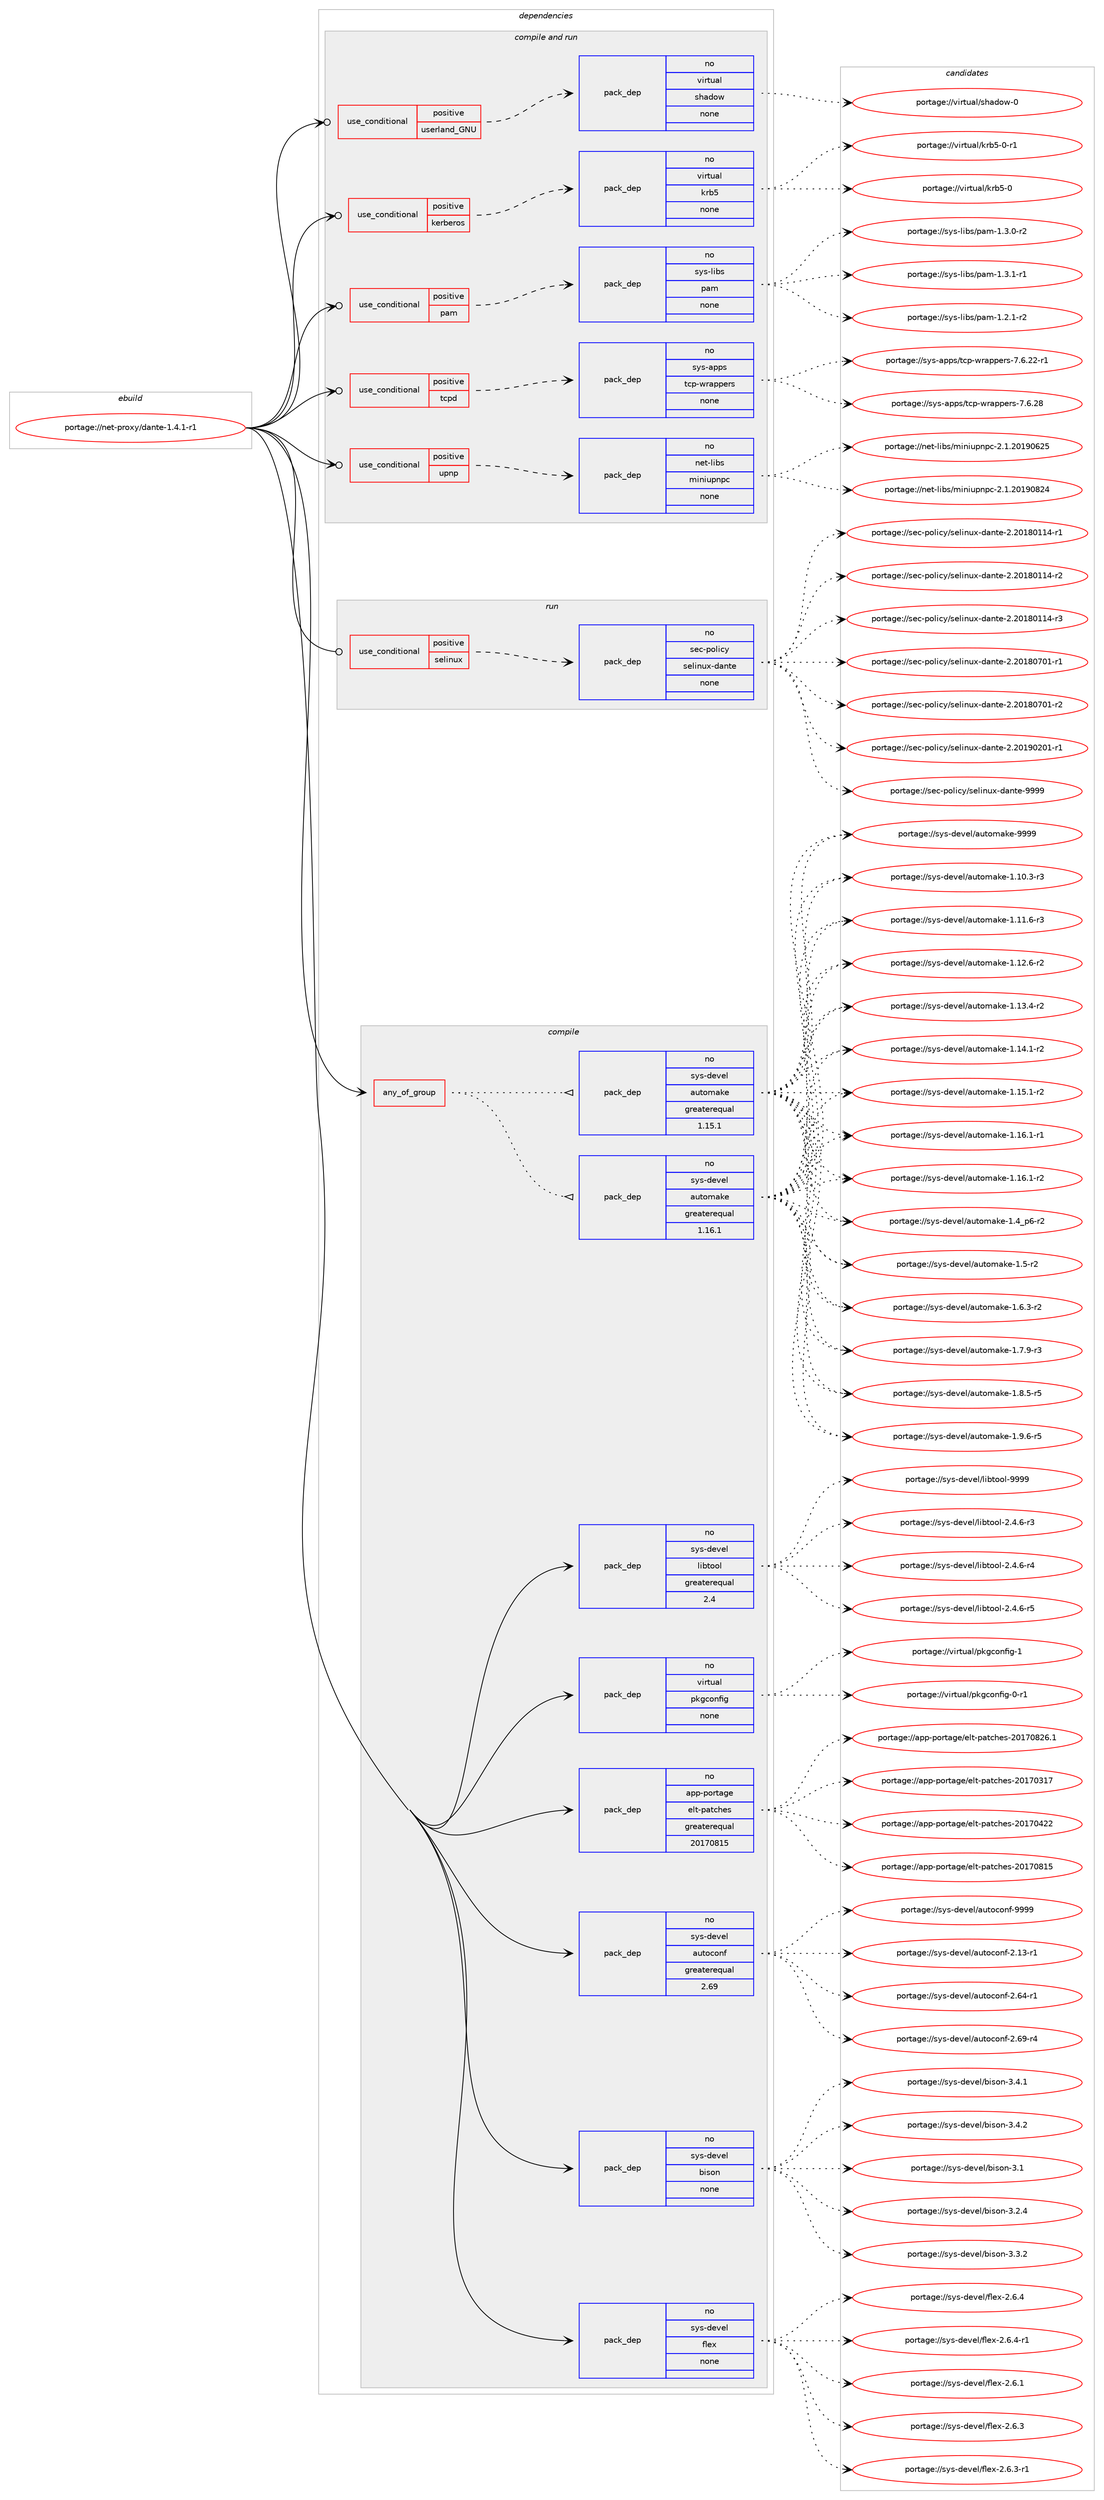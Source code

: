 digraph prolog {

# *************
# Graph options
# *************

newrank=true;
concentrate=true;
compound=true;
graph [rankdir=LR,fontname=Helvetica,fontsize=10,ranksep=1.5];#, ranksep=2.5, nodesep=0.2];
edge  [arrowhead=vee];
node  [fontname=Helvetica,fontsize=10];

# **********
# The ebuild
# **********

subgraph cluster_leftcol {
color=gray;
rank=same;
label=<<i>ebuild</i>>;
id [label="portage://net-proxy/dante-1.4.1-r1", color=red, width=4, href="../net-proxy/dante-1.4.1-r1.svg"];
}

# ****************
# The dependencies
# ****************

subgraph cluster_midcol {
color=gray;
label=<<i>dependencies</i>>;
subgraph cluster_compile {
fillcolor="#eeeeee";
style=filled;
label=<<i>compile</i>>;
subgraph any6145 {
dependency374774 [label=<<TABLE BORDER="0" CELLBORDER="1" CELLSPACING="0" CELLPADDING="4"><TR><TD CELLPADDING="10">any_of_group</TD></TR></TABLE>>, shape=none, color=red];subgraph pack274759 {
dependency374775 [label=<<TABLE BORDER="0" CELLBORDER="1" CELLSPACING="0" CELLPADDING="4" WIDTH="220"><TR><TD ROWSPAN="6" CELLPADDING="30">pack_dep</TD></TR><TR><TD WIDTH="110">no</TD></TR><TR><TD>sys-devel</TD></TR><TR><TD>automake</TD></TR><TR><TD>greaterequal</TD></TR><TR><TD>1.16.1</TD></TR></TABLE>>, shape=none, color=blue];
}
dependency374774:e -> dependency374775:w [weight=20,style="dotted",arrowhead="oinv"];
subgraph pack274760 {
dependency374776 [label=<<TABLE BORDER="0" CELLBORDER="1" CELLSPACING="0" CELLPADDING="4" WIDTH="220"><TR><TD ROWSPAN="6" CELLPADDING="30">pack_dep</TD></TR><TR><TD WIDTH="110">no</TD></TR><TR><TD>sys-devel</TD></TR><TR><TD>automake</TD></TR><TR><TD>greaterequal</TD></TR><TR><TD>1.15.1</TD></TR></TABLE>>, shape=none, color=blue];
}
dependency374774:e -> dependency374776:w [weight=20,style="dotted",arrowhead="oinv"];
}
id:e -> dependency374774:w [weight=20,style="solid",arrowhead="vee"];
subgraph pack274761 {
dependency374777 [label=<<TABLE BORDER="0" CELLBORDER="1" CELLSPACING="0" CELLPADDING="4" WIDTH="220"><TR><TD ROWSPAN="6" CELLPADDING="30">pack_dep</TD></TR><TR><TD WIDTH="110">no</TD></TR><TR><TD>app-portage</TD></TR><TR><TD>elt-patches</TD></TR><TR><TD>greaterequal</TD></TR><TR><TD>20170815</TD></TR></TABLE>>, shape=none, color=blue];
}
id:e -> dependency374777:w [weight=20,style="solid",arrowhead="vee"];
subgraph pack274762 {
dependency374778 [label=<<TABLE BORDER="0" CELLBORDER="1" CELLSPACING="0" CELLPADDING="4" WIDTH="220"><TR><TD ROWSPAN="6" CELLPADDING="30">pack_dep</TD></TR><TR><TD WIDTH="110">no</TD></TR><TR><TD>sys-devel</TD></TR><TR><TD>autoconf</TD></TR><TR><TD>greaterequal</TD></TR><TR><TD>2.69</TD></TR></TABLE>>, shape=none, color=blue];
}
id:e -> dependency374778:w [weight=20,style="solid",arrowhead="vee"];
subgraph pack274763 {
dependency374779 [label=<<TABLE BORDER="0" CELLBORDER="1" CELLSPACING="0" CELLPADDING="4" WIDTH="220"><TR><TD ROWSPAN="6" CELLPADDING="30">pack_dep</TD></TR><TR><TD WIDTH="110">no</TD></TR><TR><TD>sys-devel</TD></TR><TR><TD>bison</TD></TR><TR><TD>none</TD></TR><TR><TD></TD></TR></TABLE>>, shape=none, color=blue];
}
id:e -> dependency374779:w [weight=20,style="solid",arrowhead="vee"];
subgraph pack274764 {
dependency374780 [label=<<TABLE BORDER="0" CELLBORDER="1" CELLSPACING="0" CELLPADDING="4" WIDTH="220"><TR><TD ROWSPAN="6" CELLPADDING="30">pack_dep</TD></TR><TR><TD WIDTH="110">no</TD></TR><TR><TD>sys-devel</TD></TR><TR><TD>flex</TD></TR><TR><TD>none</TD></TR><TR><TD></TD></TR></TABLE>>, shape=none, color=blue];
}
id:e -> dependency374780:w [weight=20,style="solid",arrowhead="vee"];
subgraph pack274765 {
dependency374781 [label=<<TABLE BORDER="0" CELLBORDER="1" CELLSPACING="0" CELLPADDING="4" WIDTH="220"><TR><TD ROWSPAN="6" CELLPADDING="30">pack_dep</TD></TR><TR><TD WIDTH="110">no</TD></TR><TR><TD>sys-devel</TD></TR><TR><TD>libtool</TD></TR><TR><TD>greaterequal</TD></TR><TR><TD>2.4</TD></TR></TABLE>>, shape=none, color=blue];
}
id:e -> dependency374781:w [weight=20,style="solid",arrowhead="vee"];
subgraph pack274766 {
dependency374782 [label=<<TABLE BORDER="0" CELLBORDER="1" CELLSPACING="0" CELLPADDING="4" WIDTH="220"><TR><TD ROWSPAN="6" CELLPADDING="30">pack_dep</TD></TR><TR><TD WIDTH="110">no</TD></TR><TR><TD>virtual</TD></TR><TR><TD>pkgconfig</TD></TR><TR><TD>none</TD></TR><TR><TD></TD></TR></TABLE>>, shape=none, color=blue];
}
id:e -> dependency374782:w [weight=20,style="solid",arrowhead="vee"];
}
subgraph cluster_compileandrun {
fillcolor="#eeeeee";
style=filled;
label=<<i>compile and run</i>>;
subgraph cond93675 {
dependency374783 [label=<<TABLE BORDER="0" CELLBORDER="1" CELLSPACING="0" CELLPADDING="4"><TR><TD ROWSPAN="3" CELLPADDING="10">use_conditional</TD></TR><TR><TD>positive</TD></TR><TR><TD>kerberos</TD></TR></TABLE>>, shape=none, color=red];
subgraph pack274767 {
dependency374784 [label=<<TABLE BORDER="0" CELLBORDER="1" CELLSPACING="0" CELLPADDING="4" WIDTH="220"><TR><TD ROWSPAN="6" CELLPADDING="30">pack_dep</TD></TR><TR><TD WIDTH="110">no</TD></TR><TR><TD>virtual</TD></TR><TR><TD>krb5</TD></TR><TR><TD>none</TD></TR><TR><TD></TD></TR></TABLE>>, shape=none, color=blue];
}
dependency374783:e -> dependency374784:w [weight=20,style="dashed",arrowhead="vee"];
}
id:e -> dependency374783:w [weight=20,style="solid",arrowhead="odotvee"];
subgraph cond93676 {
dependency374785 [label=<<TABLE BORDER="0" CELLBORDER="1" CELLSPACING="0" CELLPADDING="4"><TR><TD ROWSPAN="3" CELLPADDING="10">use_conditional</TD></TR><TR><TD>positive</TD></TR><TR><TD>pam</TD></TR></TABLE>>, shape=none, color=red];
subgraph pack274768 {
dependency374786 [label=<<TABLE BORDER="0" CELLBORDER="1" CELLSPACING="0" CELLPADDING="4" WIDTH="220"><TR><TD ROWSPAN="6" CELLPADDING="30">pack_dep</TD></TR><TR><TD WIDTH="110">no</TD></TR><TR><TD>sys-libs</TD></TR><TR><TD>pam</TD></TR><TR><TD>none</TD></TR><TR><TD></TD></TR></TABLE>>, shape=none, color=blue];
}
dependency374785:e -> dependency374786:w [weight=20,style="dashed",arrowhead="vee"];
}
id:e -> dependency374785:w [weight=20,style="solid",arrowhead="odotvee"];
subgraph cond93677 {
dependency374787 [label=<<TABLE BORDER="0" CELLBORDER="1" CELLSPACING="0" CELLPADDING="4"><TR><TD ROWSPAN="3" CELLPADDING="10">use_conditional</TD></TR><TR><TD>positive</TD></TR><TR><TD>tcpd</TD></TR></TABLE>>, shape=none, color=red];
subgraph pack274769 {
dependency374788 [label=<<TABLE BORDER="0" CELLBORDER="1" CELLSPACING="0" CELLPADDING="4" WIDTH="220"><TR><TD ROWSPAN="6" CELLPADDING="30">pack_dep</TD></TR><TR><TD WIDTH="110">no</TD></TR><TR><TD>sys-apps</TD></TR><TR><TD>tcp-wrappers</TD></TR><TR><TD>none</TD></TR><TR><TD></TD></TR></TABLE>>, shape=none, color=blue];
}
dependency374787:e -> dependency374788:w [weight=20,style="dashed",arrowhead="vee"];
}
id:e -> dependency374787:w [weight=20,style="solid",arrowhead="odotvee"];
subgraph cond93678 {
dependency374789 [label=<<TABLE BORDER="0" CELLBORDER="1" CELLSPACING="0" CELLPADDING="4"><TR><TD ROWSPAN="3" CELLPADDING="10">use_conditional</TD></TR><TR><TD>positive</TD></TR><TR><TD>upnp</TD></TR></TABLE>>, shape=none, color=red];
subgraph pack274770 {
dependency374790 [label=<<TABLE BORDER="0" CELLBORDER="1" CELLSPACING="0" CELLPADDING="4" WIDTH="220"><TR><TD ROWSPAN="6" CELLPADDING="30">pack_dep</TD></TR><TR><TD WIDTH="110">no</TD></TR><TR><TD>net-libs</TD></TR><TR><TD>miniupnpc</TD></TR><TR><TD>none</TD></TR><TR><TD></TD></TR></TABLE>>, shape=none, color=blue];
}
dependency374789:e -> dependency374790:w [weight=20,style="dashed",arrowhead="vee"];
}
id:e -> dependency374789:w [weight=20,style="solid",arrowhead="odotvee"];
subgraph cond93679 {
dependency374791 [label=<<TABLE BORDER="0" CELLBORDER="1" CELLSPACING="0" CELLPADDING="4"><TR><TD ROWSPAN="3" CELLPADDING="10">use_conditional</TD></TR><TR><TD>positive</TD></TR><TR><TD>userland_GNU</TD></TR></TABLE>>, shape=none, color=red];
subgraph pack274771 {
dependency374792 [label=<<TABLE BORDER="0" CELLBORDER="1" CELLSPACING="0" CELLPADDING="4" WIDTH="220"><TR><TD ROWSPAN="6" CELLPADDING="30">pack_dep</TD></TR><TR><TD WIDTH="110">no</TD></TR><TR><TD>virtual</TD></TR><TR><TD>shadow</TD></TR><TR><TD>none</TD></TR><TR><TD></TD></TR></TABLE>>, shape=none, color=blue];
}
dependency374791:e -> dependency374792:w [weight=20,style="dashed",arrowhead="vee"];
}
id:e -> dependency374791:w [weight=20,style="solid",arrowhead="odotvee"];
}
subgraph cluster_run {
fillcolor="#eeeeee";
style=filled;
label=<<i>run</i>>;
subgraph cond93680 {
dependency374793 [label=<<TABLE BORDER="0" CELLBORDER="1" CELLSPACING="0" CELLPADDING="4"><TR><TD ROWSPAN="3" CELLPADDING="10">use_conditional</TD></TR><TR><TD>positive</TD></TR><TR><TD>selinux</TD></TR></TABLE>>, shape=none, color=red];
subgraph pack274772 {
dependency374794 [label=<<TABLE BORDER="0" CELLBORDER="1" CELLSPACING="0" CELLPADDING="4" WIDTH="220"><TR><TD ROWSPAN="6" CELLPADDING="30">pack_dep</TD></TR><TR><TD WIDTH="110">no</TD></TR><TR><TD>sec-policy</TD></TR><TR><TD>selinux-dante</TD></TR><TR><TD>none</TD></TR><TR><TD></TD></TR></TABLE>>, shape=none, color=blue];
}
dependency374793:e -> dependency374794:w [weight=20,style="dashed",arrowhead="vee"];
}
id:e -> dependency374793:w [weight=20,style="solid",arrowhead="odot"];
}
}

# **************
# The candidates
# **************

subgraph cluster_choices {
rank=same;
color=gray;
label=<<i>candidates</i>>;

subgraph choice274759 {
color=black;
nodesep=1;
choiceportage11512111545100101118101108479711711611110997107101454946494846514511451 [label="portage://sys-devel/automake-1.10.3-r3", color=red, width=4,href="../sys-devel/automake-1.10.3-r3.svg"];
choiceportage11512111545100101118101108479711711611110997107101454946494946544511451 [label="portage://sys-devel/automake-1.11.6-r3", color=red, width=4,href="../sys-devel/automake-1.11.6-r3.svg"];
choiceportage11512111545100101118101108479711711611110997107101454946495046544511450 [label="portage://sys-devel/automake-1.12.6-r2", color=red, width=4,href="../sys-devel/automake-1.12.6-r2.svg"];
choiceportage11512111545100101118101108479711711611110997107101454946495146524511450 [label="portage://sys-devel/automake-1.13.4-r2", color=red, width=4,href="../sys-devel/automake-1.13.4-r2.svg"];
choiceportage11512111545100101118101108479711711611110997107101454946495246494511450 [label="portage://sys-devel/automake-1.14.1-r2", color=red, width=4,href="../sys-devel/automake-1.14.1-r2.svg"];
choiceportage11512111545100101118101108479711711611110997107101454946495346494511450 [label="portage://sys-devel/automake-1.15.1-r2", color=red, width=4,href="../sys-devel/automake-1.15.1-r2.svg"];
choiceportage11512111545100101118101108479711711611110997107101454946495446494511449 [label="portage://sys-devel/automake-1.16.1-r1", color=red, width=4,href="../sys-devel/automake-1.16.1-r1.svg"];
choiceportage11512111545100101118101108479711711611110997107101454946495446494511450 [label="portage://sys-devel/automake-1.16.1-r2", color=red, width=4,href="../sys-devel/automake-1.16.1-r2.svg"];
choiceportage115121115451001011181011084797117116111109971071014549465295112544511450 [label="portage://sys-devel/automake-1.4_p6-r2", color=red, width=4,href="../sys-devel/automake-1.4_p6-r2.svg"];
choiceportage11512111545100101118101108479711711611110997107101454946534511450 [label="portage://sys-devel/automake-1.5-r2", color=red, width=4,href="../sys-devel/automake-1.5-r2.svg"];
choiceportage115121115451001011181011084797117116111109971071014549465446514511450 [label="portage://sys-devel/automake-1.6.3-r2", color=red, width=4,href="../sys-devel/automake-1.6.3-r2.svg"];
choiceportage115121115451001011181011084797117116111109971071014549465546574511451 [label="portage://sys-devel/automake-1.7.9-r3", color=red, width=4,href="../sys-devel/automake-1.7.9-r3.svg"];
choiceportage115121115451001011181011084797117116111109971071014549465646534511453 [label="portage://sys-devel/automake-1.8.5-r5", color=red, width=4,href="../sys-devel/automake-1.8.5-r5.svg"];
choiceportage115121115451001011181011084797117116111109971071014549465746544511453 [label="portage://sys-devel/automake-1.9.6-r5", color=red, width=4,href="../sys-devel/automake-1.9.6-r5.svg"];
choiceportage115121115451001011181011084797117116111109971071014557575757 [label="portage://sys-devel/automake-9999", color=red, width=4,href="../sys-devel/automake-9999.svg"];
dependency374775:e -> choiceportage11512111545100101118101108479711711611110997107101454946494846514511451:w [style=dotted,weight="100"];
dependency374775:e -> choiceportage11512111545100101118101108479711711611110997107101454946494946544511451:w [style=dotted,weight="100"];
dependency374775:e -> choiceportage11512111545100101118101108479711711611110997107101454946495046544511450:w [style=dotted,weight="100"];
dependency374775:e -> choiceportage11512111545100101118101108479711711611110997107101454946495146524511450:w [style=dotted,weight="100"];
dependency374775:e -> choiceportage11512111545100101118101108479711711611110997107101454946495246494511450:w [style=dotted,weight="100"];
dependency374775:e -> choiceportage11512111545100101118101108479711711611110997107101454946495346494511450:w [style=dotted,weight="100"];
dependency374775:e -> choiceportage11512111545100101118101108479711711611110997107101454946495446494511449:w [style=dotted,weight="100"];
dependency374775:e -> choiceportage11512111545100101118101108479711711611110997107101454946495446494511450:w [style=dotted,weight="100"];
dependency374775:e -> choiceportage115121115451001011181011084797117116111109971071014549465295112544511450:w [style=dotted,weight="100"];
dependency374775:e -> choiceportage11512111545100101118101108479711711611110997107101454946534511450:w [style=dotted,weight="100"];
dependency374775:e -> choiceportage115121115451001011181011084797117116111109971071014549465446514511450:w [style=dotted,weight="100"];
dependency374775:e -> choiceportage115121115451001011181011084797117116111109971071014549465546574511451:w [style=dotted,weight="100"];
dependency374775:e -> choiceportage115121115451001011181011084797117116111109971071014549465646534511453:w [style=dotted,weight="100"];
dependency374775:e -> choiceportage115121115451001011181011084797117116111109971071014549465746544511453:w [style=dotted,weight="100"];
dependency374775:e -> choiceportage115121115451001011181011084797117116111109971071014557575757:w [style=dotted,weight="100"];
}
subgraph choice274760 {
color=black;
nodesep=1;
choiceportage11512111545100101118101108479711711611110997107101454946494846514511451 [label="portage://sys-devel/automake-1.10.3-r3", color=red, width=4,href="../sys-devel/automake-1.10.3-r3.svg"];
choiceportage11512111545100101118101108479711711611110997107101454946494946544511451 [label="portage://sys-devel/automake-1.11.6-r3", color=red, width=4,href="../sys-devel/automake-1.11.6-r3.svg"];
choiceportage11512111545100101118101108479711711611110997107101454946495046544511450 [label="portage://sys-devel/automake-1.12.6-r2", color=red, width=4,href="../sys-devel/automake-1.12.6-r2.svg"];
choiceportage11512111545100101118101108479711711611110997107101454946495146524511450 [label="portage://sys-devel/automake-1.13.4-r2", color=red, width=4,href="../sys-devel/automake-1.13.4-r2.svg"];
choiceportage11512111545100101118101108479711711611110997107101454946495246494511450 [label="portage://sys-devel/automake-1.14.1-r2", color=red, width=4,href="../sys-devel/automake-1.14.1-r2.svg"];
choiceportage11512111545100101118101108479711711611110997107101454946495346494511450 [label="portage://sys-devel/automake-1.15.1-r2", color=red, width=4,href="../sys-devel/automake-1.15.1-r2.svg"];
choiceportage11512111545100101118101108479711711611110997107101454946495446494511449 [label="portage://sys-devel/automake-1.16.1-r1", color=red, width=4,href="../sys-devel/automake-1.16.1-r1.svg"];
choiceportage11512111545100101118101108479711711611110997107101454946495446494511450 [label="portage://sys-devel/automake-1.16.1-r2", color=red, width=4,href="../sys-devel/automake-1.16.1-r2.svg"];
choiceportage115121115451001011181011084797117116111109971071014549465295112544511450 [label="portage://sys-devel/automake-1.4_p6-r2", color=red, width=4,href="../sys-devel/automake-1.4_p6-r2.svg"];
choiceportage11512111545100101118101108479711711611110997107101454946534511450 [label="portage://sys-devel/automake-1.5-r2", color=red, width=4,href="../sys-devel/automake-1.5-r2.svg"];
choiceportage115121115451001011181011084797117116111109971071014549465446514511450 [label="portage://sys-devel/automake-1.6.3-r2", color=red, width=4,href="../sys-devel/automake-1.6.3-r2.svg"];
choiceportage115121115451001011181011084797117116111109971071014549465546574511451 [label="portage://sys-devel/automake-1.7.9-r3", color=red, width=4,href="../sys-devel/automake-1.7.9-r3.svg"];
choiceportage115121115451001011181011084797117116111109971071014549465646534511453 [label="portage://sys-devel/automake-1.8.5-r5", color=red, width=4,href="../sys-devel/automake-1.8.5-r5.svg"];
choiceportage115121115451001011181011084797117116111109971071014549465746544511453 [label="portage://sys-devel/automake-1.9.6-r5", color=red, width=4,href="../sys-devel/automake-1.9.6-r5.svg"];
choiceportage115121115451001011181011084797117116111109971071014557575757 [label="portage://sys-devel/automake-9999", color=red, width=4,href="../sys-devel/automake-9999.svg"];
dependency374776:e -> choiceportage11512111545100101118101108479711711611110997107101454946494846514511451:w [style=dotted,weight="100"];
dependency374776:e -> choiceportage11512111545100101118101108479711711611110997107101454946494946544511451:w [style=dotted,weight="100"];
dependency374776:e -> choiceportage11512111545100101118101108479711711611110997107101454946495046544511450:w [style=dotted,weight="100"];
dependency374776:e -> choiceportage11512111545100101118101108479711711611110997107101454946495146524511450:w [style=dotted,weight="100"];
dependency374776:e -> choiceportage11512111545100101118101108479711711611110997107101454946495246494511450:w [style=dotted,weight="100"];
dependency374776:e -> choiceportage11512111545100101118101108479711711611110997107101454946495346494511450:w [style=dotted,weight="100"];
dependency374776:e -> choiceportage11512111545100101118101108479711711611110997107101454946495446494511449:w [style=dotted,weight="100"];
dependency374776:e -> choiceportage11512111545100101118101108479711711611110997107101454946495446494511450:w [style=dotted,weight="100"];
dependency374776:e -> choiceportage115121115451001011181011084797117116111109971071014549465295112544511450:w [style=dotted,weight="100"];
dependency374776:e -> choiceportage11512111545100101118101108479711711611110997107101454946534511450:w [style=dotted,weight="100"];
dependency374776:e -> choiceportage115121115451001011181011084797117116111109971071014549465446514511450:w [style=dotted,weight="100"];
dependency374776:e -> choiceportage115121115451001011181011084797117116111109971071014549465546574511451:w [style=dotted,weight="100"];
dependency374776:e -> choiceportage115121115451001011181011084797117116111109971071014549465646534511453:w [style=dotted,weight="100"];
dependency374776:e -> choiceportage115121115451001011181011084797117116111109971071014549465746544511453:w [style=dotted,weight="100"];
dependency374776:e -> choiceportage115121115451001011181011084797117116111109971071014557575757:w [style=dotted,weight="100"];
}
subgraph choice274761 {
color=black;
nodesep=1;
choiceportage97112112451121111141169710310147101108116451129711699104101115455048495548514955 [label="portage://app-portage/elt-patches-20170317", color=red, width=4,href="../app-portage/elt-patches-20170317.svg"];
choiceportage97112112451121111141169710310147101108116451129711699104101115455048495548525050 [label="portage://app-portage/elt-patches-20170422", color=red, width=4,href="../app-portage/elt-patches-20170422.svg"];
choiceportage97112112451121111141169710310147101108116451129711699104101115455048495548564953 [label="portage://app-portage/elt-patches-20170815", color=red, width=4,href="../app-portage/elt-patches-20170815.svg"];
choiceportage971121124511211111411697103101471011081164511297116991041011154550484955485650544649 [label="portage://app-portage/elt-patches-20170826.1", color=red, width=4,href="../app-portage/elt-patches-20170826.1.svg"];
dependency374777:e -> choiceportage97112112451121111141169710310147101108116451129711699104101115455048495548514955:w [style=dotted,weight="100"];
dependency374777:e -> choiceportage97112112451121111141169710310147101108116451129711699104101115455048495548525050:w [style=dotted,weight="100"];
dependency374777:e -> choiceportage97112112451121111141169710310147101108116451129711699104101115455048495548564953:w [style=dotted,weight="100"];
dependency374777:e -> choiceportage971121124511211111411697103101471011081164511297116991041011154550484955485650544649:w [style=dotted,weight="100"];
}
subgraph choice274762 {
color=black;
nodesep=1;
choiceportage1151211154510010111810110847971171161119911111010245504649514511449 [label="portage://sys-devel/autoconf-2.13-r1", color=red, width=4,href="../sys-devel/autoconf-2.13-r1.svg"];
choiceportage1151211154510010111810110847971171161119911111010245504654524511449 [label="portage://sys-devel/autoconf-2.64-r1", color=red, width=4,href="../sys-devel/autoconf-2.64-r1.svg"];
choiceportage1151211154510010111810110847971171161119911111010245504654574511452 [label="portage://sys-devel/autoconf-2.69-r4", color=red, width=4,href="../sys-devel/autoconf-2.69-r4.svg"];
choiceportage115121115451001011181011084797117116111991111101024557575757 [label="portage://sys-devel/autoconf-9999", color=red, width=4,href="../sys-devel/autoconf-9999.svg"];
dependency374778:e -> choiceportage1151211154510010111810110847971171161119911111010245504649514511449:w [style=dotted,weight="100"];
dependency374778:e -> choiceportage1151211154510010111810110847971171161119911111010245504654524511449:w [style=dotted,weight="100"];
dependency374778:e -> choiceportage1151211154510010111810110847971171161119911111010245504654574511452:w [style=dotted,weight="100"];
dependency374778:e -> choiceportage115121115451001011181011084797117116111991111101024557575757:w [style=dotted,weight="100"];
}
subgraph choice274763 {
color=black;
nodesep=1;
choiceportage11512111545100101118101108479810511511111045514649 [label="portage://sys-devel/bison-3.1", color=red, width=4,href="../sys-devel/bison-3.1.svg"];
choiceportage115121115451001011181011084798105115111110455146504652 [label="portage://sys-devel/bison-3.2.4", color=red, width=4,href="../sys-devel/bison-3.2.4.svg"];
choiceportage115121115451001011181011084798105115111110455146514650 [label="portage://sys-devel/bison-3.3.2", color=red, width=4,href="../sys-devel/bison-3.3.2.svg"];
choiceportage115121115451001011181011084798105115111110455146524649 [label="portage://sys-devel/bison-3.4.1", color=red, width=4,href="../sys-devel/bison-3.4.1.svg"];
choiceportage115121115451001011181011084798105115111110455146524650 [label="portage://sys-devel/bison-3.4.2", color=red, width=4,href="../sys-devel/bison-3.4.2.svg"];
dependency374779:e -> choiceportage11512111545100101118101108479810511511111045514649:w [style=dotted,weight="100"];
dependency374779:e -> choiceportage115121115451001011181011084798105115111110455146504652:w [style=dotted,weight="100"];
dependency374779:e -> choiceportage115121115451001011181011084798105115111110455146514650:w [style=dotted,weight="100"];
dependency374779:e -> choiceportage115121115451001011181011084798105115111110455146524649:w [style=dotted,weight="100"];
dependency374779:e -> choiceportage115121115451001011181011084798105115111110455146524650:w [style=dotted,weight="100"];
}
subgraph choice274764 {
color=black;
nodesep=1;
choiceportage1151211154510010111810110847102108101120455046544649 [label="portage://sys-devel/flex-2.6.1", color=red, width=4,href="../sys-devel/flex-2.6.1.svg"];
choiceportage1151211154510010111810110847102108101120455046544651 [label="portage://sys-devel/flex-2.6.3", color=red, width=4,href="../sys-devel/flex-2.6.3.svg"];
choiceportage11512111545100101118101108471021081011204550465446514511449 [label="portage://sys-devel/flex-2.6.3-r1", color=red, width=4,href="../sys-devel/flex-2.6.3-r1.svg"];
choiceportage1151211154510010111810110847102108101120455046544652 [label="portage://sys-devel/flex-2.6.4", color=red, width=4,href="../sys-devel/flex-2.6.4.svg"];
choiceportage11512111545100101118101108471021081011204550465446524511449 [label="portage://sys-devel/flex-2.6.4-r1", color=red, width=4,href="../sys-devel/flex-2.6.4-r1.svg"];
dependency374780:e -> choiceportage1151211154510010111810110847102108101120455046544649:w [style=dotted,weight="100"];
dependency374780:e -> choiceportage1151211154510010111810110847102108101120455046544651:w [style=dotted,weight="100"];
dependency374780:e -> choiceportage11512111545100101118101108471021081011204550465446514511449:w [style=dotted,weight="100"];
dependency374780:e -> choiceportage1151211154510010111810110847102108101120455046544652:w [style=dotted,weight="100"];
dependency374780:e -> choiceportage11512111545100101118101108471021081011204550465446524511449:w [style=dotted,weight="100"];
}
subgraph choice274765 {
color=black;
nodesep=1;
choiceportage1151211154510010111810110847108105981161111111084550465246544511451 [label="portage://sys-devel/libtool-2.4.6-r3", color=red, width=4,href="../sys-devel/libtool-2.4.6-r3.svg"];
choiceportage1151211154510010111810110847108105981161111111084550465246544511452 [label="portage://sys-devel/libtool-2.4.6-r4", color=red, width=4,href="../sys-devel/libtool-2.4.6-r4.svg"];
choiceportage1151211154510010111810110847108105981161111111084550465246544511453 [label="portage://sys-devel/libtool-2.4.6-r5", color=red, width=4,href="../sys-devel/libtool-2.4.6-r5.svg"];
choiceportage1151211154510010111810110847108105981161111111084557575757 [label="portage://sys-devel/libtool-9999", color=red, width=4,href="../sys-devel/libtool-9999.svg"];
dependency374781:e -> choiceportage1151211154510010111810110847108105981161111111084550465246544511451:w [style=dotted,weight="100"];
dependency374781:e -> choiceportage1151211154510010111810110847108105981161111111084550465246544511452:w [style=dotted,weight="100"];
dependency374781:e -> choiceportage1151211154510010111810110847108105981161111111084550465246544511453:w [style=dotted,weight="100"];
dependency374781:e -> choiceportage1151211154510010111810110847108105981161111111084557575757:w [style=dotted,weight="100"];
}
subgraph choice274766 {
color=black;
nodesep=1;
choiceportage11810511411611797108471121071039911111010210510345484511449 [label="portage://virtual/pkgconfig-0-r1", color=red, width=4,href="../virtual/pkgconfig-0-r1.svg"];
choiceportage1181051141161179710847112107103991111101021051034549 [label="portage://virtual/pkgconfig-1", color=red, width=4,href="../virtual/pkgconfig-1.svg"];
dependency374782:e -> choiceportage11810511411611797108471121071039911111010210510345484511449:w [style=dotted,weight="100"];
dependency374782:e -> choiceportage1181051141161179710847112107103991111101021051034549:w [style=dotted,weight="100"];
}
subgraph choice274767 {
color=black;
nodesep=1;
choiceportage118105114116117971084710711498534548 [label="portage://virtual/krb5-0", color=red, width=4,href="../virtual/krb5-0.svg"];
choiceportage1181051141161179710847107114985345484511449 [label="portage://virtual/krb5-0-r1", color=red, width=4,href="../virtual/krb5-0-r1.svg"];
dependency374784:e -> choiceportage118105114116117971084710711498534548:w [style=dotted,weight="100"];
dependency374784:e -> choiceportage1181051141161179710847107114985345484511449:w [style=dotted,weight="100"];
}
subgraph choice274768 {
color=black;
nodesep=1;
choiceportage115121115451081059811547112971094549465046494511450 [label="portage://sys-libs/pam-1.2.1-r2", color=red, width=4,href="../sys-libs/pam-1.2.1-r2.svg"];
choiceportage115121115451081059811547112971094549465146484511450 [label="portage://sys-libs/pam-1.3.0-r2", color=red, width=4,href="../sys-libs/pam-1.3.0-r2.svg"];
choiceportage115121115451081059811547112971094549465146494511449 [label="portage://sys-libs/pam-1.3.1-r1", color=red, width=4,href="../sys-libs/pam-1.3.1-r1.svg"];
dependency374786:e -> choiceportage115121115451081059811547112971094549465046494511450:w [style=dotted,weight="100"];
dependency374786:e -> choiceportage115121115451081059811547112971094549465146484511450:w [style=dotted,weight="100"];
dependency374786:e -> choiceportage115121115451081059811547112971094549465146494511449:w [style=dotted,weight="100"];
}
subgraph choice274769 {
color=black;
nodesep=1;
choiceportage115121115459711211211547116991124511911497112112101114115455546544650504511449 [label="portage://sys-apps/tcp-wrappers-7.6.22-r1", color=red, width=4,href="../sys-apps/tcp-wrappers-7.6.22-r1.svg"];
choiceportage11512111545971121121154711699112451191149711211210111411545554654465056 [label="portage://sys-apps/tcp-wrappers-7.6.28", color=red, width=4,href="../sys-apps/tcp-wrappers-7.6.28.svg"];
dependency374788:e -> choiceportage115121115459711211211547116991124511911497112112101114115455546544650504511449:w [style=dotted,weight="100"];
dependency374788:e -> choiceportage11512111545971121121154711699112451191149711211210111411545554654465056:w [style=dotted,weight="100"];
}
subgraph choice274770 {
color=black;
nodesep=1;
choiceportage1101011164510810598115471091051101051171121101129945504649465048495748545053 [label="portage://net-libs/miniupnpc-2.1.20190625", color=red, width=4,href="../net-libs/miniupnpc-2.1.20190625.svg"];
choiceportage1101011164510810598115471091051101051171121101129945504649465048495748565052 [label="portage://net-libs/miniupnpc-2.1.20190824", color=red, width=4,href="../net-libs/miniupnpc-2.1.20190824.svg"];
dependency374790:e -> choiceportage1101011164510810598115471091051101051171121101129945504649465048495748545053:w [style=dotted,weight="100"];
dependency374790:e -> choiceportage1101011164510810598115471091051101051171121101129945504649465048495748565052:w [style=dotted,weight="100"];
}
subgraph choice274771 {
color=black;
nodesep=1;
choiceportage1181051141161179710847115104971001111194548 [label="portage://virtual/shadow-0", color=red, width=4,href="../virtual/shadow-0.svg"];
dependency374792:e -> choiceportage1181051141161179710847115104971001111194548:w [style=dotted,weight="100"];
}
subgraph choice274772 {
color=black;
nodesep=1;
choiceportage11510199451121111081059912147115101108105110117120451009711011610145504650484956484949524511449 [label="portage://sec-policy/selinux-dante-2.20180114-r1", color=red, width=4,href="../sec-policy/selinux-dante-2.20180114-r1.svg"];
choiceportage11510199451121111081059912147115101108105110117120451009711011610145504650484956484949524511450 [label="portage://sec-policy/selinux-dante-2.20180114-r2", color=red, width=4,href="../sec-policy/selinux-dante-2.20180114-r2.svg"];
choiceportage11510199451121111081059912147115101108105110117120451009711011610145504650484956484949524511451 [label="portage://sec-policy/selinux-dante-2.20180114-r3", color=red, width=4,href="../sec-policy/selinux-dante-2.20180114-r3.svg"];
choiceportage11510199451121111081059912147115101108105110117120451009711011610145504650484956485548494511449 [label="portage://sec-policy/selinux-dante-2.20180701-r1", color=red, width=4,href="../sec-policy/selinux-dante-2.20180701-r1.svg"];
choiceportage11510199451121111081059912147115101108105110117120451009711011610145504650484956485548494511450 [label="portage://sec-policy/selinux-dante-2.20180701-r2", color=red, width=4,href="../sec-policy/selinux-dante-2.20180701-r2.svg"];
choiceportage11510199451121111081059912147115101108105110117120451009711011610145504650484957485048494511449 [label="portage://sec-policy/selinux-dante-2.20190201-r1", color=red, width=4,href="../sec-policy/selinux-dante-2.20190201-r1.svg"];
choiceportage1151019945112111108105991214711510110810511011712045100971101161014557575757 [label="portage://sec-policy/selinux-dante-9999", color=red, width=4,href="../sec-policy/selinux-dante-9999.svg"];
dependency374794:e -> choiceportage11510199451121111081059912147115101108105110117120451009711011610145504650484956484949524511449:w [style=dotted,weight="100"];
dependency374794:e -> choiceportage11510199451121111081059912147115101108105110117120451009711011610145504650484956484949524511450:w [style=dotted,weight="100"];
dependency374794:e -> choiceportage11510199451121111081059912147115101108105110117120451009711011610145504650484956484949524511451:w [style=dotted,weight="100"];
dependency374794:e -> choiceportage11510199451121111081059912147115101108105110117120451009711011610145504650484956485548494511449:w [style=dotted,weight="100"];
dependency374794:e -> choiceportage11510199451121111081059912147115101108105110117120451009711011610145504650484956485548494511450:w [style=dotted,weight="100"];
dependency374794:e -> choiceportage11510199451121111081059912147115101108105110117120451009711011610145504650484957485048494511449:w [style=dotted,weight="100"];
dependency374794:e -> choiceportage1151019945112111108105991214711510110810511011712045100971101161014557575757:w [style=dotted,weight="100"];
}
}

}
